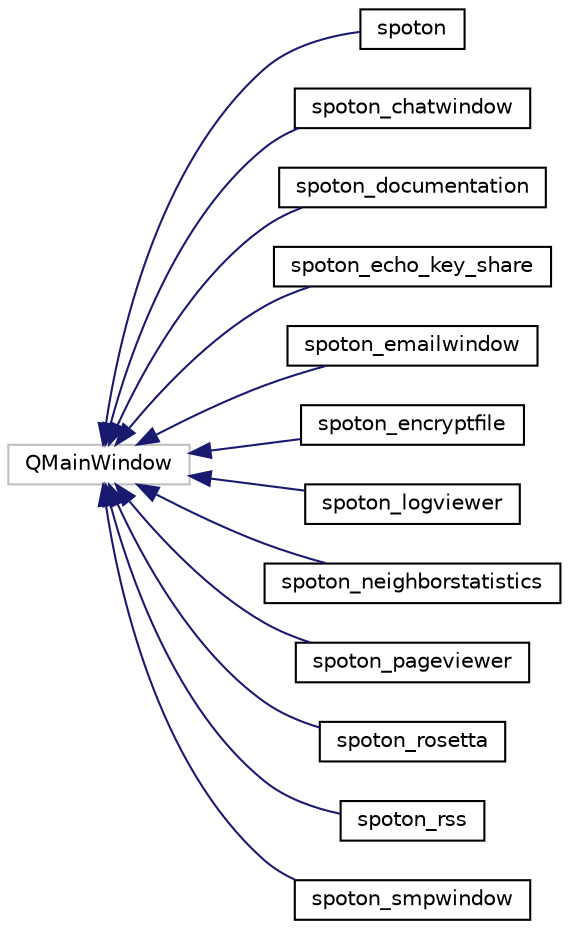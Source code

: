 digraph "Graphical Class Hierarchy"
{
 // LATEX_PDF_SIZE
  edge [fontname="Helvetica",fontsize="10",labelfontname="Helvetica",labelfontsize="10"];
  node [fontname="Helvetica",fontsize="10",shape=record];
  rankdir="LR";
  Node56 [label="QMainWindow",height=0.2,width=0.4,color="grey75", fillcolor="white", style="filled",tooltip=" "];
  Node56 -> Node0 [dir="back",color="midnightblue",fontsize="10",style="solid",fontname="Helvetica"];
  Node0 [label="spoton",height=0.2,width=0.4,color="black", fillcolor="white", style="filled",URL="$classspoton.html",tooltip=" "];
  Node56 -> Node58 [dir="back",color="midnightblue",fontsize="10",style="solid",fontname="Helvetica"];
  Node58 [label="spoton_chatwindow",height=0.2,width=0.4,color="black", fillcolor="white", style="filled",URL="$classspoton__chatwindow.html",tooltip=" "];
  Node56 -> Node59 [dir="back",color="midnightblue",fontsize="10",style="solid",fontname="Helvetica"];
  Node59 [label="spoton_documentation",height=0.2,width=0.4,color="black", fillcolor="white", style="filled",URL="$classspoton__documentation.html",tooltip=" "];
  Node56 -> Node60 [dir="back",color="midnightblue",fontsize="10",style="solid",fontname="Helvetica"];
  Node60 [label="spoton_echo_key_share",height=0.2,width=0.4,color="black", fillcolor="white", style="filled",URL="$classspoton__echo__key__share.html",tooltip=" "];
  Node56 -> Node61 [dir="back",color="midnightblue",fontsize="10",style="solid",fontname="Helvetica"];
  Node61 [label="spoton_emailwindow",height=0.2,width=0.4,color="black", fillcolor="white", style="filled",URL="$classspoton__emailwindow.html",tooltip=" "];
  Node56 -> Node62 [dir="back",color="midnightblue",fontsize="10",style="solid",fontname="Helvetica"];
  Node62 [label="spoton_encryptfile",height=0.2,width=0.4,color="black", fillcolor="white", style="filled",URL="$classspoton__encryptfile.html",tooltip=" "];
  Node56 -> Node63 [dir="back",color="midnightblue",fontsize="10",style="solid",fontname="Helvetica"];
  Node63 [label="spoton_logviewer",height=0.2,width=0.4,color="black", fillcolor="white", style="filled",URL="$classspoton__logviewer.html",tooltip=" "];
  Node56 -> Node64 [dir="back",color="midnightblue",fontsize="10",style="solid",fontname="Helvetica"];
  Node64 [label="spoton_neighborstatistics",height=0.2,width=0.4,color="black", fillcolor="white", style="filled",URL="$classspoton__neighborstatistics.html",tooltip=" "];
  Node56 -> Node65 [dir="back",color="midnightblue",fontsize="10",style="solid",fontname="Helvetica"];
  Node65 [label="spoton_pageviewer",height=0.2,width=0.4,color="black", fillcolor="white", style="filled",URL="$classspoton__pageviewer.html",tooltip=" "];
  Node56 -> Node66 [dir="back",color="midnightblue",fontsize="10",style="solid",fontname="Helvetica"];
  Node66 [label="spoton_rosetta",height=0.2,width=0.4,color="black", fillcolor="white", style="filled",URL="$classspoton__rosetta.html",tooltip=" "];
  Node56 -> Node67 [dir="back",color="midnightblue",fontsize="10",style="solid",fontname="Helvetica"];
  Node67 [label="spoton_rss",height=0.2,width=0.4,color="black", fillcolor="white", style="filled",URL="$classspoton__rss.html",tooltip=" "];
  Node56 -> Node68 [dir="back",color="midnightblue",fontsize="10",style="solid",fontname="Helvetica"];
  Node68 [label="spoton_smpwindow",height=0.2,width=0.4,color="black", fillcolor="white", style="filled",URL="$classspoton__smpwindow.html",tooltip=" "];
}
